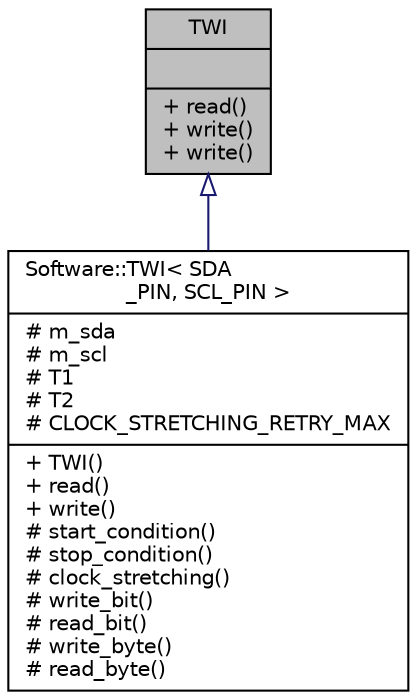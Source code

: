 digraph "TWI"
{
  edge [fontname="Helvetica",fontsize="10",labelfontname="Helvetica",labelfontsize="10"];
  node [fontname="Helvetica",fontsize="10",shape=record];
  Node1 [label="{TWI\n||+ read()\l+ write()\l+ write()\l}",height=0.2,width=0.4,color="black", fillcolor="grey75", style="filled", fontcolor="black"];
  Node1 -> Node2 [dir="back",color="midnightblue",fontsize="10",style="solid",arrowtail="onormal",fontname="Helvetica"];
  Node2 [label="{Software::TWI\< SDA\l_PIN, SCL_PIN \>\n|# m_sda\l# m_scl\l# T1\l# T2\l# CLOCK_STRETCHING_RETRY_MAX\l|+ TWI()\l+ read()\l+ write()\l# start_condition()\l# stop_condition()\l# clock_stretching()\l# write_bit()\l# read_bit()\l# write_byte()\l# read_byte()\l}",height=0.2,width=0.4,color="black", fillcolor="white", style="filled",URL="$d0/dd0/classSoftware_1_1TWI.html"];
}
